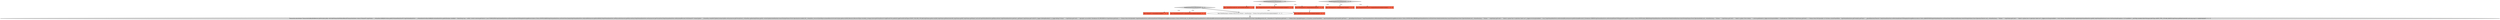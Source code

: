 digraph {
11 [style = filled, label = "handleVolumeStatusResponse['0', '0', '1']", fillcolor = lightgray, shape = diamond image = "AAA0AAABBB3BBB"];
8 [style = filled, label = "final VolumeDataStoreVO volumeDataStore@@@2@@@['0', '0', '1']", fillcolor = tomato, shape = box image = "AAA0AAABBB3BBB"];
2 [style = filled, label = "final VMTemplateVO template@@@2@@@['1', '0', '0']", fillcolor = tomato, shape = box image = "AAA0AAABBB1BBB"];
6 [style = filled, label = "handleTemplateStatusResponse['0', '1', '0']", fillcolor = lightgray, shape = diamond image = "AAA0AAABBB2BBB"];
3 [style = filled, label = "final VMTemplateVO template@@@2@@@['1', '1', '0']", fillcolor = tomato, shape = box image = "AAA0AAABBB1BBB"];
1 [style = filled, label = "handleTemplateStatusResponse['1', '0', '0']", fillcolor = lightgray, shape = diamond image = "AAA0AAABBB1BBB"];
9 [style = filled, label = "final StateMachine2<Volume.State,Event,Volume> stateMachine = Volume.State.getStateMachine()@@@3@@@['0', '0', '1']", fillcolor = white, shape = ellipse image = "AAA0AAABBB3BBB"];
5 [style = filled, label = "final TemplateDataStoreVO templateDataStore@@@2@@@['0', '1', '0']", fillcolor = tomato, shape = box image = "AAA0AAABBB2BBB"];
7 [style = filled, label = "final VolumeVO volume@@@2@@@['0', '0', '1']", fillcolor = tomato, shape = box image = "AAA0AAABBB3BBB"];
12 [style = filled, label = "Transaction.execute(new TransactionCallbackNoReturn(){@Override public void doInTransactionWithoutResult(TransactionStatus status){VolumeVO tmpVolume = _volumeDao.findById(volume.getId())VolumeDataStoreVO tmpVolumeDataStore = _volumeDataStoreDao.findById(volumeDataStore.getId())boolean sendAlert = falseString msg = nulltry {switch (answer.getStatus()) {case COMPLETED:tmpVolumeDataStore.setDownloadState(VMTemplateStorageResourceAssoc.Status.DOWNLOADED)tmpVolumeDataStore.setState(State.Ready)tmpVolumeDataStore.setInstallPath(answer.getInstallPath())tmpVolumeDataStore.setPhysicalSize(answer.getPhysicalSize())tmpVolumeDataStore.setSize(answer.getVirtualSize())tmpVolumeDataStore.setDownloadPercent(100)VolumeVO volumeUpdate = _volumeDao.createForUpdate()volumeUpdate.setSize(answer.getVirtualSize())_volumeDao.update(tmpVolume.getId(),volumeUpdate)stateMachine.transitTo(tmpVolume,Event.OperationSucceeded,null,_volumeDao)_resourceLimitMgr.incrementResourceCount(volume.getAccountId(),Resource.ResourceType.secondary_storage,answer.getVirtualSize())UsageEventUtils.publishUsageEvent(EventTypes.EVENT_VOLUME_UPLOAD,tmpVolume.getAccountId(),tmpVolume.getDataCenterId(),tmpVolume.getId(),tmpVolume.getName(),null,null,tmpVolumeDataStore.getPhysicalSize(),tmpVolumeDataStore.getSize(),.getName(),tmpVolume.getUuid())if (s_logger.isDebugEnabled()) {s_logger.debug(\"Volume \" + tmpVolume.getUuid() + \" uploaded successfully\")}breakcase IN_PROGRESS:if (tmpVolume.getState() == Volume.State.NotUploaded) {tmpVolumeDataStore.setDownloadState(VMTemplateStorageResourceAssoc.Status.DOWNLOAD_IN_PROGRESS)tmpVolumeDataStore.setDownloadPercent(answer.getDownloadPercent())stateMachine.transitTo(tmpVolume,Event.UploadRequested,null,_volumeDao)}if (tmpVolume.getState() == Volume.State.UploadInProgress) {if (System.currentTimeMillis() - tmpVolumeDataStore.getCreated().getTime() > _uploadOperationTimeout) {tmpVolumeDataStore.setDownloadState(VMTemplateStorageResourceAssoc.Status.DOWNLOAD_ERROR)tmpVolumeDataStore.setState(State.Failed)stateMachine.transitTo(tmpVolume,Event.OperationFailed,null,_volumeDao)msg = \"Volume \" + tmpVolume.getUuid() + \" failed to upload due to operation timed out\"s_logger.error(msg)sendAlert = true}{tmpVolumeDataStore.setDownloadPercent(answer.getDownloadPercent())}}breakcase ERROR:tmpVolumeDataStore.setDownloadState(VMTemplateStorageResourceAssoc.Status.DOWNLOAD_ERROR)tmpVolumeDataStore.setState(State.Failed)stateMachine.transitTo(tmpVolume,Event.OperationFailed,null,_volumeDao)msg = \"Volume \" + tmpVolume.getUuid() + \" failed to upload. Error details: \" + answer.getDetails()s_logger.error(msg)sendAlert = truebreakcase UNKNOWN:if (tmpVolume.getState() == Volume.State.NotUploaded) {if (System.currentTimeMillis() - tmpVolumeDataStore.getCreated().getTime() > _uploadOperationTimeout) {tmpVolumeDataStore.setDownloadState(VMTemplateStorageResourceAssoc.Status.ABANDONED)tmpVolumeDataStore.setState(State.Failed)stateMachine.transitTo(tmpVolume,Event.OperationTimeout,null,_volumeDao)msg = \"Volume \" + tmpVolume.getUuid() + \" failed to upload due to operation timed out\"s_logger.error(msg)sendAlert = true}}break_volumeDataStoreDao.update(tmpVolumeDataStore.getId(),tmpVolumeDataStore)}catch (NoTransitionException e) {if (sendAlert) {_alertMgr.sendAlert(AlertManager.AlertType.ALERT_TYPE_UPLOAD_FAILED,tmpVolume.getDataCenterId(),null,msg,msg)}}}})@@@4@@@['0', '0', '1']", fillcolor = lightgray, shape = ellipse image = "AAA0AAABBB3BBB"];
0 [style = filled, label = "final TemplateDataStoreVO templateDataStore@@@2@@@['1', '0', '0']", fillcolor = tomato, shape = box image = "AAA0AAABBB1BBB"];
10 [style = filled, label = "final UploadStatusAnswer answer@@@2@@@['0', '0', '1']", fillcolor = tomato, shape = box image = "AAA0AAABBB3BBB"];
4 [style = filled, label = "final UploadStatusAnswer answer@@@2@@@['0', '1', '0']", fillcolor = tomato, shape = box image = "AAA0AAABBB2BBB"];
1->2 [style = dotted, label="true"];
6->5 [style = dotted, label="true"];
6->4 [style = dotted, label="true"];
11->8 [style = dotted, label="true"];
1->3 [style = dotted, label="true"];
11->9 [style = bold, label=""];
9->12 [style = bold, label=""];
11->7 [style = dotted, label="true"];
11->10 [style = dotted, label="true"];
1->0 [style = dotted, label="true"];
6->3 [style = dotted, label="true"];
3->10 [style = dashed, label="0"];
}
